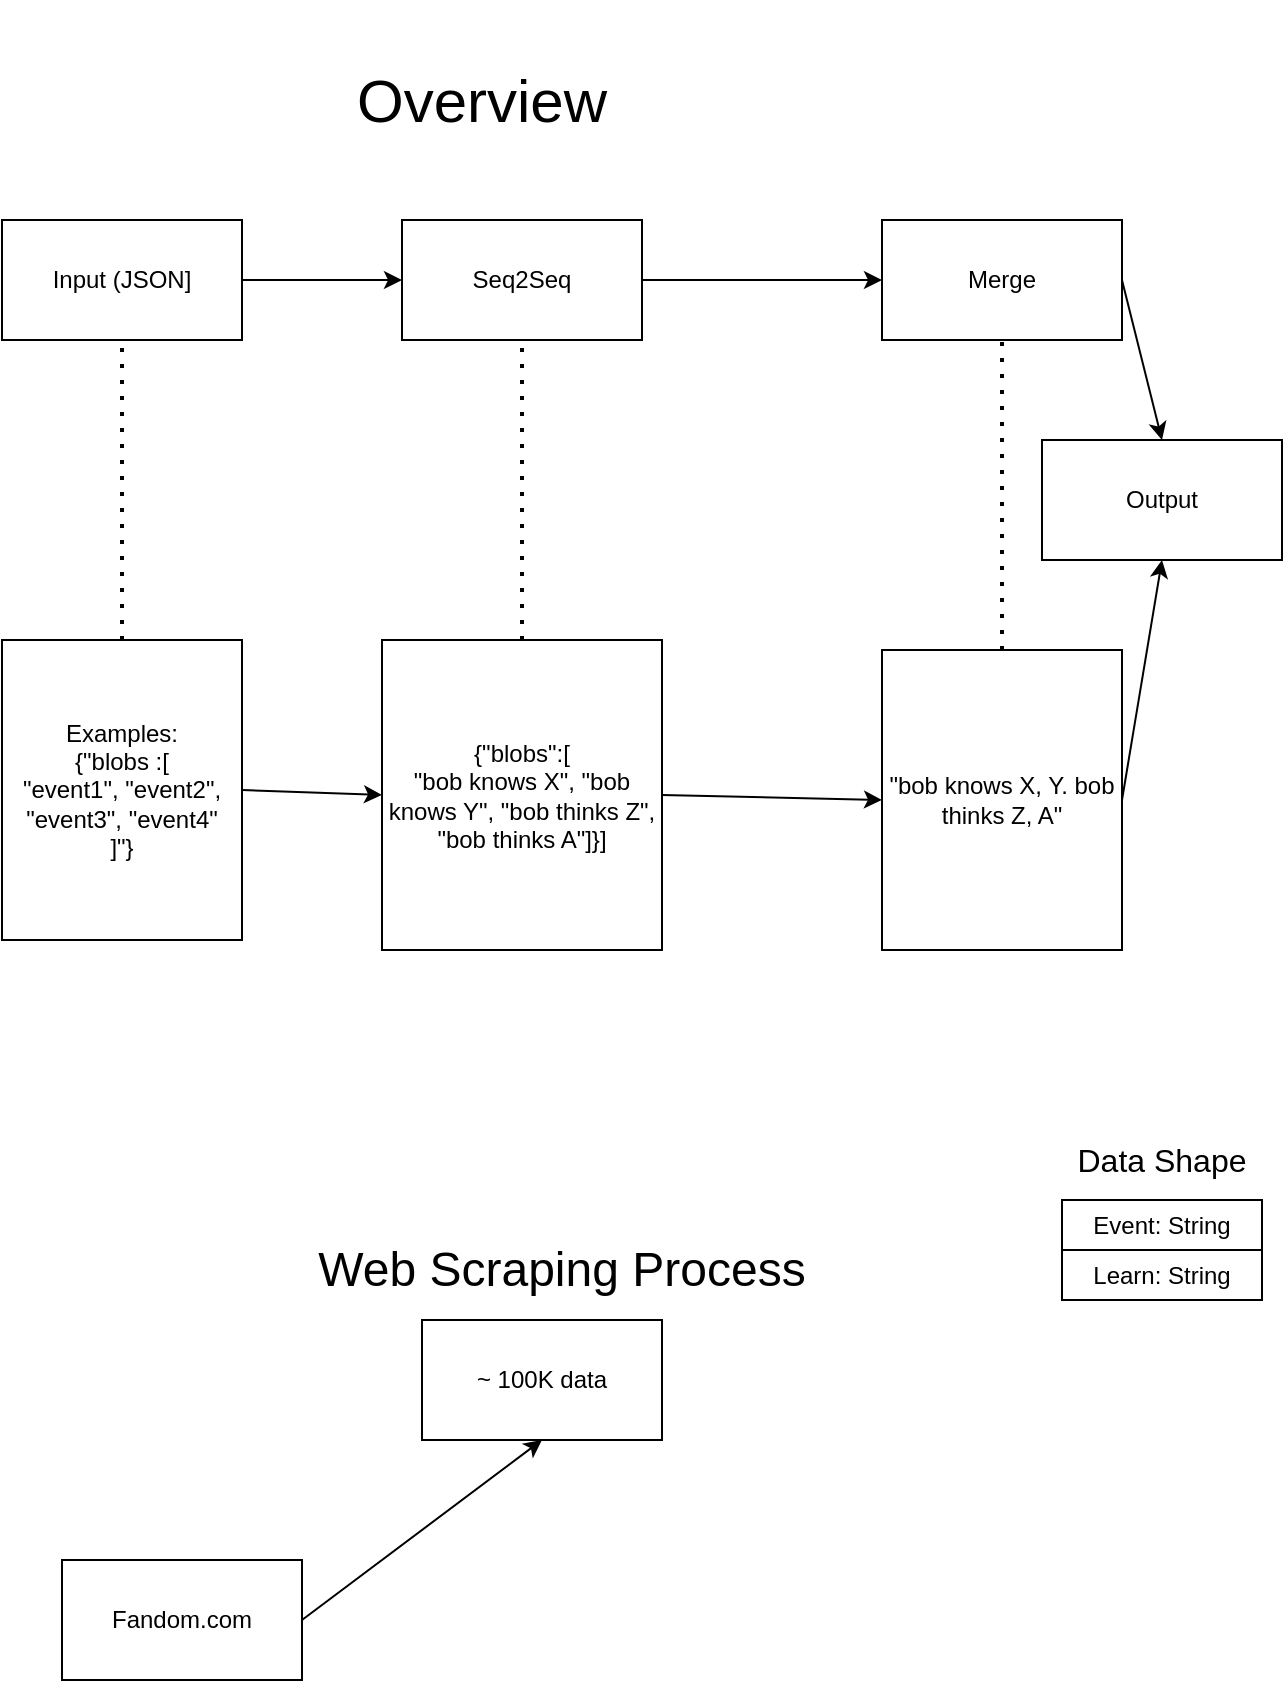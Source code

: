 <mxfile>
    <diagram id="oFGQ7vcYXYEuzzYFaztz" name="Page-1">
        <mxGraphModel dx="1083" dy="472" grid="1" gridSize="10" guides="1" tooltips="1" connect="1" arrows="1" fold="1" page="1" pageScale="1" pageWidth="850" pageHeight="1100" math="0" shadow="0">
            <root>
                <mxCell id="0"/>
                <mxCell id="1" parent="0"/>
                <mxCell id="4" style="edgeStyle=none;html=1;exitX=1;exitY=0.5;exitDx=0;exitDy=0;entryX=0;entryY=0.5;entryDx=0;entryDy=0;" parent="1" source="2" target="3" edge="1">
                    <mxGeometry relative="1" as="geometry"/>
                </mxCell>
                <mxCell id="2" value="Input (JSON]" style="rounded=0;whiteSpace=wrap;html=1;" parent="1" vertex="1">
                    <mxGeometry x="40" y="200" width="120" height="60" as="geometry"/>
                </mxCell>
                <mxCell id="6" style="edgeStyle=none;html=1;exitX=1;exitY=0.5;exitDx=0;exitDy=0;entryX=0;entryY=0.5;entryDx=0;entryDy=0;" parent="1" source="3" target="9" edge="1">
                    <mxGeometry relative="1" as="geometry"/>
                </mxCell>
                <mxCell id="3" value="Seq2Seq" style="rounded=0;whiteSpace=wrap;html=1;" parent="1" vertex="1">
                    <mxGeometry x="240" y="200" width="120" height="60" as="geometry"/>
                </mxCell>
                <mxCell id="5" value="Output" style="rounded=0;whiteSpace=wrap;html=1;" parent="1" vertex="1">
                    <mxGeometry x="560" y="310" width="120" height="60" as="geometry"/>
                </mxCell>
                <mxCell id="11" style="edgeStyle=none;html=1;exitX=1;exitY=0.5;exitDx=0;exitDy=0;entryX=0;entryY=0.5;entryDx=0;entryDy=0;" parent="1" source="7" target="12" edge="1">
                    <mxGeometry relative="1" as="geometry">
                        <mxPoint x="220" y="485" as="targetPoint"/>
                    </mxGeometry>
                </mxCell>
                <mxCell id="7" value="Examples:&lt;br&gt;{&quot;blobs :[&lt;br&gt;&quot;event1&quot;, &quot;event2&quot;, &quot;event3&quot;, &quot;event4&quot;&lt;br&gt;]&quot;}" style="rounded=0;whiteSpace=wrap;html=1;" parent="1" vertex="1">
                    <mxGeometry x="40" y="410" width="120" height="150" as="geometry"/>
                </mxCell>
                <mxCell id="8" value="" style="endArrow=none;dashed=1;html=1;dashPattern=1 3;strokeWidth=2;exitX=0.5;exitY=0;exitDx=0;exitDy=0;entryX=0.5;entryY=1;entryDx=0;entryDy=0;" parent="1" source="7" target="2" edge="1">
                    <mxGeometry width="50" height="50" relative="1" as="geometry">
                        <mxPoint x="110" y="380" as="sourcePoint"/>
                        <mxPoint x="160" y="330" as="targetPoint"/>
                    </mxGeometry>
                </mxCell>
                <mxCell id="10" style="edgeStyle=none;html=1;exitX=1;exitY=0.5;exitDx=0;exitDy=0;entryX=0.5;entryY=0;entryDx=0;entryDy=0;" parent="1" source="9" target="5" edge="1">
                    <mxGeometry relative="1" as="geometry"/>
                </mxCell>
                <mxCell id="9" value="Merge" style="rounded=0;whiteSpace=wrap;html=1;" parent="1" vertex="1">
                    <mxGeometry x="480" y="200" width="120" height="60" as="geometry"/>
                </mxCell>
                <mxCell id="16" style="edgeStyle=none;html=1;exitX=1;exitY=0.5;exitDx=0;exitDy=0;entryX=0;entryY=0.5;entryDx=0;entryDy=0;" parent="1" source="12" target="15" edge="1">
                    <mxGeometry relative="1" as="geometry"/>
                </mxCell>
                <mxCell id="12" value="{&quot;blobs&quot;:[&lt;br&gt;&quot;bob knows X&quot;, &quot;bob knows Y&quot;, &quot;bob thinks Z&quot;, &quot;bob thinks A&quot;]}]" style="rounded=0;whiteSpace=wrap;html=1;" parent="1" vertex="1">
                    <mxGeometry x="230" y="410" width="140" height="155" as="geometry"/>
                </mxCell>
                <mxCell id="13" value="" style="endArrow=none;dashed=1;html=1;dashPattern=1 3;strokeWidth=2;exitX=0.5;exitY=0;exitDx=0;exitDy=0;" parent="1" source="12" target="3" edge="1">
                    <mxGeometry width="50" height="50" relative="1" as="geometry">
                        <mxPoint x="320" y="450" as="sourcePoint"/>
                        <mxPoint x="330" y="350" as="targetPoint"/>
                    </mxGeometry>
                </mxCell>
                <mxCell id="17" style="edgeStyle=none;html=1;exitX=1;exitY=0.5;exitDx=0;exitDy=0;entryX=0.5;entryY=1;entryDx=0;entryDy=0;" parent="1" source="15" target="5" edge="1">
                    <mxGeometry relative="1" as="geometry"/>
                </mxCell>
                <mxCell id="15" value="&quot;bob knows X, Y. bob thinks Z, A&quot;" style="rounded=0;whiteSpace=wrap;html=1;" parent="1" vertex="1">
                    <mxGeometry x="480" y="415" width="120" height="150" as="geometry"/>
                </mxCell>
                <mxCell id="18" value="" style="endArrow=none;dashed=1;html=1;dashPattern=1 3;strokeWidth=2;entryX=0.5;entryY=1;entryDx=0;entryDy=0;exitX=0.5;exitY=0;exitDx=0;exitDy=0;" parent="1" source="15" target="9" edge="1">
                    <mxGeometry width="50" height="50" relative="1" as="geometry">
                        <mxPoint x="470" y="320" as="sourcePoint"/>
                        <mxPoint x="520" y="270" as="targetPoint"/>
                    </mxGeometry>
                </mxCell>
                <mxCell id="19" value="&lt;font style=&quot;font-size: 30px;&quot;&gt;Overview&lt;/font&gt;" style="text;html=1;strokeColor=none;fillColor=none;align=center;verticalAlign=middle;whiteSpace=wrap;rounded=0;" parent="1" vertex="1">
                    <mxGeometry x="180" y="90" width="200" height="100" as="geometry"/>
                </mxCell>
                <mxCell id="20" value="~ 100K data" style="rounded=0;whiteSpace=wrap;html=1;" vertex="1" parent="1">
                    <mxGeometry x="250" y="750" width="120" height="60" as="geometry"/>
                </mxCell>
                <mxCell id="21" value="&lt;font style=&quot;font-size: 24px;&quot;&gt;Web Scraping Process&lt;/font&gt;" style="text;html=1;strokeColor=none;fillColor=none;align=center;verticalAlign=middle;whiteSpace=wrap;rounded=0;" vertex="1" parent="1">
                    <mxGeometry x="150" y="710" width="340" height="30" as="geometry"/>
                </mxCell>
                <mxCell id="26" style="edgeStyle=none;html=1;exitX=1;exitY=0.5;exitDx=0;exitDy=0;entryX=0.5;entryY=1;entryDx=0;entryDy=0;fontSize=16;" edge="1" parent="1" source="22" target="20">
                    <mxGeometry relative="1" as="geometry"/>
                </mxCell>
                <mxCell id="22" value="Fandom.com" style="rounded=0;whiteSpace=wrap;html=1;" vertex="1" parent="1">
                    <mxGeometry x="70" y="870" width="120" height="60" as="geometry"/>
                </mxCell>
                <mxCell id="23" value="Event: String" style="rounded=0;whiteSpace=wrap;html=1;" vertex="1" parent="1">
                    <mxGeometry x="570" y="690" width="100" height="25" as="geometry"/>
                </mxCell>
                <mxCell id="24" value="Learn: String" style="rounded=0;whiteSpace=wrap;html=1;" vertex="1" parent="1">
                    <mxGeometry x="570" y="715" width="100" height="25" as="geometry"/>
                </mxCell>
                <mxCell id="25" value="&lt;font style=&quot;font-size: 16px;&quot;&gt;Data Shape&lt;/font&gt;" style="text;html=1;strokeColor=none;fillColor=none;align=center;verticalAlign=middle;whiteSpace=wrap;rounded=0;" vertex="1" parent="1">
                    <mxGeometry x="560" y="655" width="120" height="30" as="geometry"/>
                </mxCell>
            </root>
        </mxGraphModel>
    </diagram>
</mxfile>